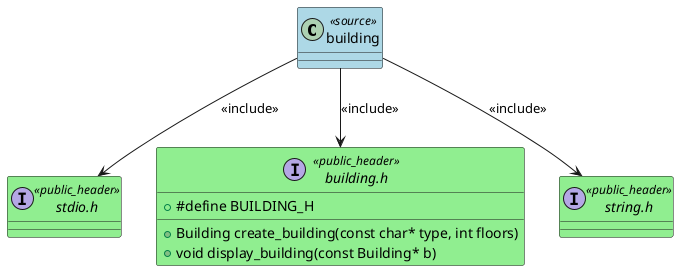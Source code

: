 @startuml CLS: building

class "building" as BUILDING_C <<source>> #LightBlue
{
}

interface "stdio.h" as STDIO_H <<public_header>> #LightGreen
{
}

BUILDING_C --> STDIO_H : <<include>>

interface "building.h" as BUILDING_H <<public_header>> #LightGreen
{
    + #define BUILDING_H
    + Building create_building(const char* type, int floors)
    + void display_building(const Building* b)
}

BUILDING_C --> BUILDING_H : <<include>>

interface "string.h" as STRING_H <<public_header>> #LightGreen
{
}

BUILDING_C --> STRING_H : <<include>>


@enduml